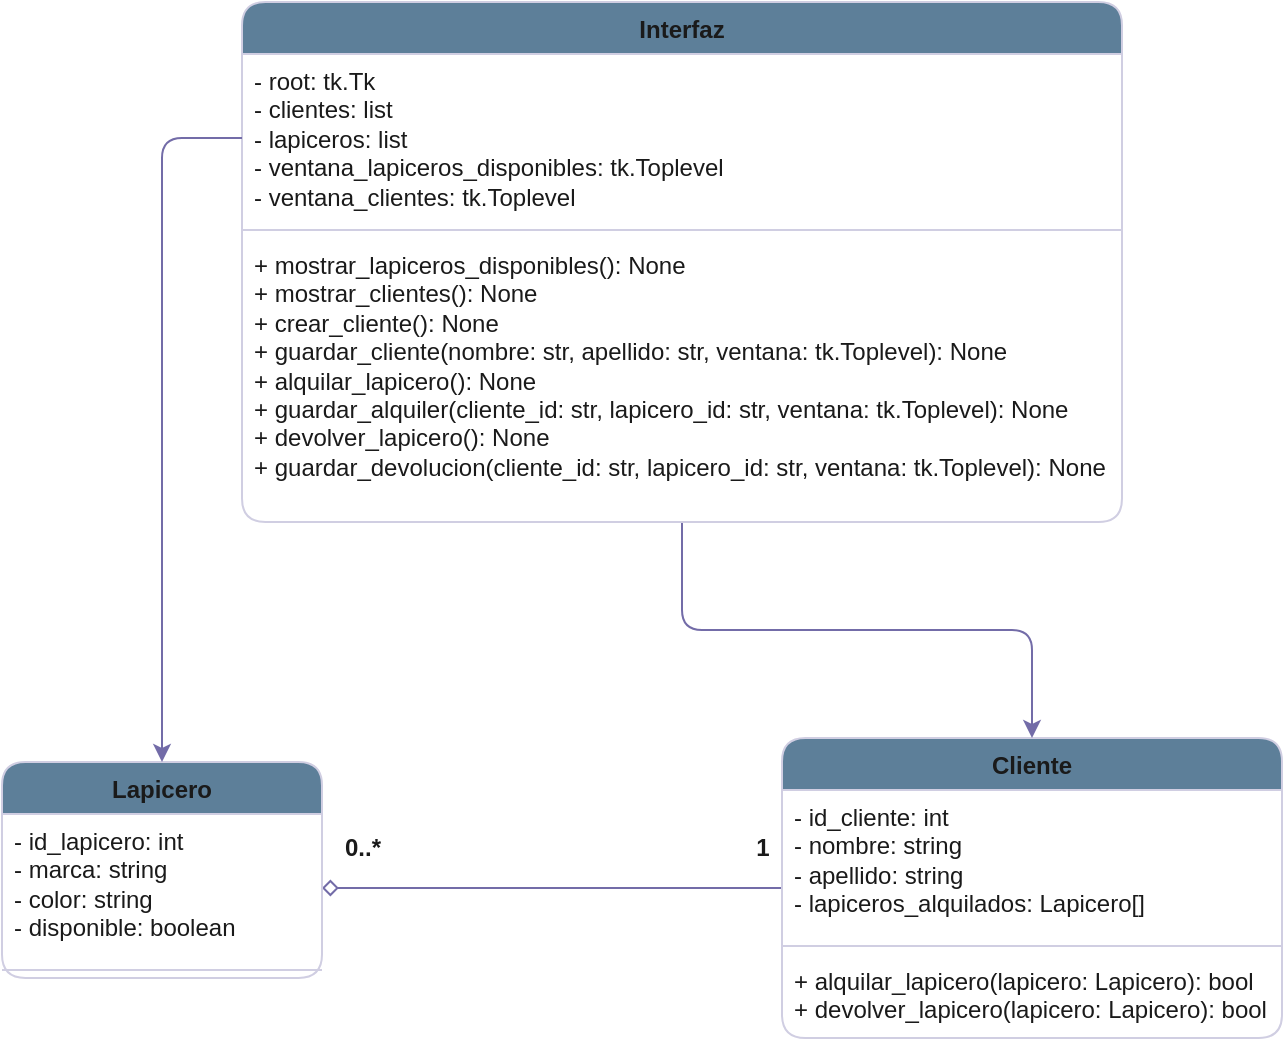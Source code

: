 <mxfile version="22.1.0" type="device">
  <diagram name="Página-1" id="aC_4h1k0y_kjbSO7QHql">
    <mxGraphModel dx="1434" dy="797" grid="1" gridSize="10" guides="1" tooltips="1" connect="1" arrows="1" fold="1" page="1" pageScale="1" pageWidth="827" pageHeight="1169" math="0" shadow="0">
      <root>
        <mxCell id="0" />
        <mxCell id="1" parent="0" />
        <mxCell id="CKOdoIwNOiDxa_bnxZwN-24" style="edgeStyle=orthogonalEdgeStyle;rounded=1;orthogonalLoop=1;jettySize=auto;html=1;entryX=1;entryY=0.5;entryDx=0;entryDy=0;endArrow=diamond;endFill=0;strokeWidth=1;endSize=6;labelBackgroundColor=none;strokeColor=#736CA8;fontColor=default;" parent="1" source="CKOdoIwNOiDxa_bnxZwN-1" target="CKOdoIwNOiDxa_bnxZwN-10" edge="1">
          <mxGeometry relative="1" as="geometry" />
        </mxCell>
        <mxCell id="CKOdoIwNOiDxa_bnxZwN-1" value="Cliente" style="swimlane;fontStyle=1;align=center;verticalAlign=top;childLayout=stackLayout;horizontal=1;startSize=26;horizontalStack=0;resizeParent=1;resizeParentMax=0;resizeLast=0;collapsible=1;marginBottom=0;whiteSpace=wrap;fillColor=#5D7F99;labelBackgroundColor=none;strokeColor=#D0CEE2;fontColor=#1A1A1A;rounded=1;" parent="1" vertex="1">
          <mxGeometry x="480" y="428" width="250" height="150" as="geometry">
            <mxRectangle x="200" y="100" width="60" height="30" as="alternateBounds" />
          </mxGeometry>
        </mxCell>
        <mxCell id="CKOdoIwNOiDxa_bnxZwN-2" value="- id_cliente: int&#xa;- nombre: string&#xa;- apellido: string&#xa;- lapiceros_alquilados: Lapicero[]" style="text;strokeColor=none;fillColor=none;align=left;verticalAlign=top;spacingLeft=4;spacingRight=4;overflow=hidden;rotatable=0;points=[[0,0.5],[1,0.5]];portConstraint=eastwest;whiteSpace=wrap;labelBackgroundColor=none;fontColor=#1A1A1A;rounded=1;" parent="CKOdoIwNOiDxa_bnxZwN-1" vertex="1">
          <mxGeometry y="26" width="250" height="74" as="geometry" />
        </mxCell>
        <mxCell id="CKOdoIwNOiDxa_bnxZwN-3" value="" style="line;strokeWidth=1;fillColor=none;align=left;verticalAlign=middle;spacingTop=-1;spacingLeft=3;spacingRight=3;rotatable=0;labelPosition=right;points=[];portConstraint=eastwest;strokeColor=#D0CEE2;labelBackgroundColor=none;fontColor=#1A1A1A;rounded=1;" parent="CKOdoIwNOiDxa_bnxZwN-1" vertex="1">
          <mxGeometry y="100" width="250" height="8" as="geometry" />
        </mxCell>
        <mxCell id="CKOdoIwNOiDxa_bnxZwN-4" value="+ alquilar_lapicero(lapicero: Lapicero): bool&#xa;+ devolver_lapicero(lapicero: Lapicero): bool" style="text;strokeColor=none;fillColor=none;align=left;verticalAlign=top;spacingLeft=4;spacingRight=4;overflow=hidden;rotatable=0;points=[[0,0.5],[1,0.5]];portConstraint=eastwest;whiteSpace=wrap;labelBackgroundColor=none;fontColor=#1A1A1A;rounded=1;" parent="CKOdoIwNOiDxa_bnxZwN-1" vertex="1">
          <mxGeometry y="108" width="250" height="42" as="geometry" />
        </mxCell>
        <mxCell id="CKOdoIwNOiDxa_bnxZwN-9" value="Lapicero" style="swimlane;fontStyle=1;align=center;verticalAlign=top;childLayout=stackLayout;horizontal=1;startSize=26;horizontalStack=0;resizeParent=1;resizeParentMax=0;resizeLast=0;collapsible=1;marginBottom=0;whiteSpace=wrap;html=1;labelBackgroundColor=none;fillColor=#5D7F99;strokeColor=#D0CEE2;fontColor=#1A1A1A;rounded=1;" parent="1" vertex="1">
          <mxGeometry x="90" y="440" width="160" height="108" as="geometry" />
        </mxCell>
        <mxCell id="CKOdoIwNOiDxa_bnxZwN-10" value="- id_lapicero: int&#xa;- marca: string&#xa;- color: string&#xa;- disponible: boolean" style="text;strokeColor=none;fillColor=none;align=left;verticalAlign=top;spacingLeft=4;spacingRight=4;overflow=hidden;rotatable=0;points=[[0,0.5],[1,0.5]];portConstraint=eastwest;whiteSpace=wrap;labelBackgroundColor=none;fontColor=#1A1A1A;rounded=1;" parent="CKOdoIwNOiDxa_bnxZwN-9" vertex="1">
          <mxGeometry y="26" width="160" height="74" as="geometry" />
        </mxCell>
        <mxCell id="CKOdoIwNOiDxa_bnxZwN-11" value="" style="line;strokeWidth=1;fillColor=none;align=left;verticalAlign=middle;spacingTop=-1;spacingLeft=3;spacingRight=3;rotatable=0;labelPosition=right;points=[];portConstraint=eastwest;strokeColor=#D0CEE2;labelBackgroundColor=none;fontColor=#1A1A1A;rounded=1;" parent="CKOdoIwNOiDxa_bnxZwN-9" vertex="1">
          <mxGeometry y="100" width="160" height="8" as="geometry" />
        </mxCell>
        <mxCell id="CKOdoIwNOiDxa_bnxZwN-22" style="edgeStyle=orthogonalEdgeStyle;rounded=1;orthogonalLoop=1;jettySize=auto;html=1;entryX=0.5;entryY=0;entryDx=0;entryDy=0;labelBackgroundColor=none;strokeColor=#736CA8;fontColor=default;" parent="1" source="CKOdoIwNOiDxa_bnxZwN-13" target="CKOdoIwNOiDxa_bnxZwN-1" edge="1">
          <mxGeometry relative="1" as="geometry" />
        </mxCell>
        <mxCell id="CKOdoIwNOiDxa_bnxZwN-13" value="Interfaz" style="swimlane;fontStyle=1;align=center;verticalAlign=top;childLayout=stackLayout;horizontal=1;startSize=26;horizontalStack=0;resizeParent=1;resizeParentMax=0;resizeLast=0;collapsible=1;marginBottom=0;whiteSpace=wrap;labelBackgroundColor=none;fillColor=#5D7F99;strokeColor=#D0CEE2;fontColor=#1A1A1A;rounded=1;" parent="1" vertex="1">
          <mxGeometry x="210" y="60" width="440" height="260" as="geometry" />
        </mxCell>
        <mxCell id="CKOdoIwNOiDxa_bnxZwN-14" value="- root: tk.Tk&#xa;- clientes: list&#xa;- lapiceros: list&#xa;- ventana_lapiceros_disponibles: tk.Toplevel&#xa;- ventana_clientes: tk.Toplevel" style="text;strokeColor=none;fillColor=none;align=left;verticalAlign=top;spacingLeft=4;spacingRight=4;overflow=hidden;rotatable=0;points=[[0,0.5],[1,0.5]];portConstraint=eastwest;whiteSpace=wrap;labelBackgroundColor=none;fontColor=#1A1A1A;rounded=1;" parent="CKOdoIwNOiDxa_bnxZwN-13" vertex="1">
          <mxGeometry y="26" width="440" height="84" as="geometry" />
        </mxCell>
        <mxCell id="CKOdoIwNOiDxa_bnxZwN-15" value="" style="line;strokeWidth=1;fillColor=none;align=left;verticalAlign=middle;spacingTop=-1;spacingLeft=3;spacingRight=3;rotatable=0;labelPosition=right;points=[];portConstraint=eastwest;strokeColor=#D0CEE2;labelBackgroundColor=none;fontColor=#1A1A1A;rounded=1;" parent="CKOdoIwNOiDxa_bnxZwN-13" vertex="1">
          <mxGeometry y="110" width="440" height="8" as="geometry" />
        </mxCell>
        <mxCell id="CKOdoIwNOiDxa_bnxZwN-16" value="+ mostrar_lapiceros_disponibles(): None&#xa;+ mostrar_clientes(): None&#xa;+ crear_cliente(): None&#xa;+ guardar_cliente(nombre: str, apellido: str, ventana: tk.Toplevel): None&#xa;+ alquilar_lapicero(): None&#xa;+ guardar_alquiler(cliente_id: str, lapicero_id: str, ventana: tk.Toplevel): None&#xa;+ devolver_lapicero(): None&#xa;+ guardar_devolucion(cliente_id: str, lapicero_id: str, ventana: tk.Toplevel): None" style="text;strokeColor=none;fillColor=none;align=left;verticalAlign=top;spacingLeft=4;spacingRight=4;overflow=hidden;rotatable=0;points=[[0,0.5],[1,0.5]];portConstraint=eastwest;whiteSpace=wrap;labelBackgroundColor=none;fontColor=#1A1A1A;rounded=1;" parent="CKOdoIwNOiDxa_bnxZwN-13" vertex="1">
          <mxGeometry y="118" width="440" height="142" as="geometry" />
        </mxCell>
        <mxCell id="CKOdoIwNOiDxa_bnxZwN-23" style="edgeStyle=orthogonalEdgeStyle;rounded=1;orthogonalLoop=1;jettySize=auto;html=1;exitX=0;exitY=0.5;exitDx=0;exitDy=0;entryX=0.5;entryY=0;entryDx=0;entryDy=0;labelBackgroundColor=none;strokeColor=#736CA8;fontColor=default;" parent="1" source="CKOdoIwNOiDxa_bnxZwN-14" target="CKOdoIwNOiDxa_bnxZwN-9" edge="1">
          <mxGeometry relative="1" as="geometry" />
        </mxCell>
        <mxCell id="CKOdoIwNOiDxa_bnxZwN-27" value="1" style="text;align=center;fontStyle=1;verticalAlign=middle;spacingLeft=3;spacingRight=3;strokeColor=none;rotatable=0;points=[[0,0.5],[1,0.5]];portConstraint=eastwest;html=1;labelBackgroundColor=none;fontColor=#1A1A1A;rounded=1;" parent="1" vertex="1">
          <mxGeometry x="430" y="470" width="80" height="26" as="geometry" />
        </mxCell>
        <mxCell id="CKOdoIwNOiDxa_bnxZwN-28" value="0..*" style="text;align=center;fontStyle=1;verticalAlign=middle;spacingLeft=3;spacingRight=3;strokeColor=none;rotatable=0;points=[[0,0.5],[1,0.5]];portConstraint=eastwest;html=1;labelBackgroundColor=none;fontColor=#1A1A1A;rounded=1;" parent="1" vertex="1">
          <mxGeometry x="230" y="470" width="80" height="26" as="geometry" />
        </mxCell>
      </root>
    </mxGraphModel>
  </diagram>
</mxfile>
